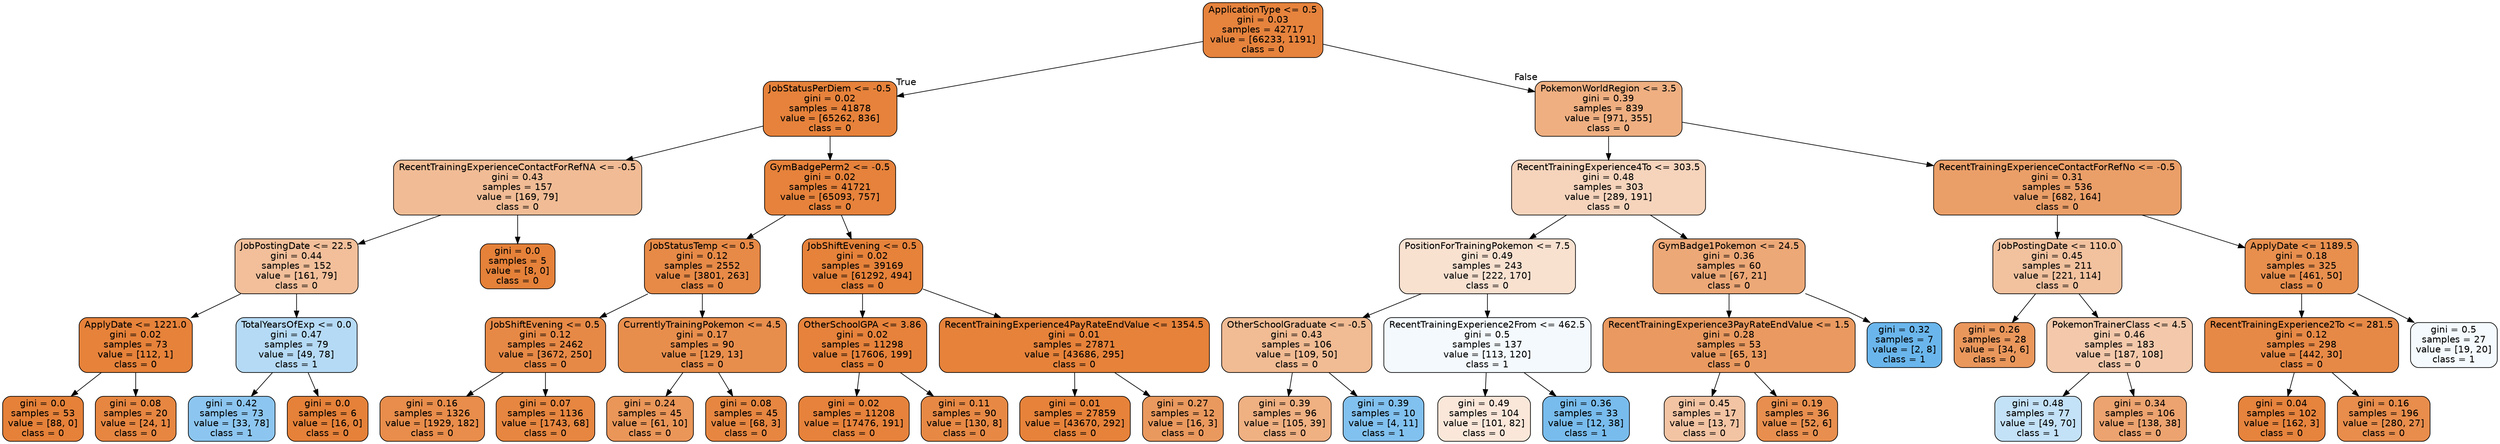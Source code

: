 digraph Tree {
node [shape=box, style="filled, rounded", color="black", fontname=helvetica] ;
edge [fontname=helvetica] ;
0 [label="ApplicationType <= 0.5\ngini = 0.03\nsamples = 42717\nvalue = [66233, 1191]\nclass = 0", fillcolor="#e58139fa"] ;
1 [label="JobStatusPerDiem <= -0.5\ngini = 0.02\nsamples = 41878\nvalue = [65262, 836]\nclass = 0", fillcolor="#e58139fc"] ;
0 -> 1 [labeldistance=2.5, labelangle=45, headlabel="True"] ;
2 [label="RecentTrainingExperienceContactForRefNA <= -0.5\ngini = 0.43\nsamples = 157\nvalue = [169, 79]\nclass = 0", fillcolor="#e5813988"] ;
1 -> 2 ;
3 [label="JobPostingDate <= 22.5\ngini = 0.44\nsamples = 152\nvalue = [161, 79]\nclass = 0", fillcolor="#e5813982"] ;
2 -> 3 ;
4 [label="ApplyDate <= 1221.0\ngini = 0.02\nsamples = 73\nvalue = [112, 1]\nclass = 0", fillcolor="#e58139fd"] ;
3 -> 4 ;
5 [label="gini = 0.0\nsamples = 53\nvalue = [88, 0]\nclass = 0", fillcolor="#e58139ff"] ;
4 -> 5 ;
6 [label="gini = 0.08\nsamples = 20\nvalue = [24, 1]\nclass = 0", fillcolor="#e58139f4"] ;
4 -> 6 ;
7 [label="TotalYearsOfExp <= 0.0\ngini = 0.47\nsamples = 79\nvalue = [49, 78]\nclass = 1", fillcolor="#399de55f"] ;
3 -> 7 ;
8 [label="gini = 0.42\nsamples = 73\nvalue = [33, 78]\nclass = 1", fillcolor="#399de593"] ;
7 -> 8 ;
9 [label="gini = 0.0\nsamples = 6\nvalue = [16, 0]\nclass = 0", fillcolor="#e58139ff"] ;
7 -> 9 ;
10 [label="gini = 0.0\nsamples = 5\nvalue = [8, 0]\nclass = 0", fillcolor="#e58139ff"] ;
2 -> 10 ;
11 [label="GymBadgePerm2 <= -0.5\ngini = 0.02\nsamples = 41721\nvalue = [65093, 757]\nclass = 0", fillcolor="#e58139fc"] ;
1 -> 11 ;
12 [label="JobStatusTemp <= 0.5\ngini = 0.12\nsamples = 2552\nvalue = [3801, 263]\nclass = 0", fillcolor="#e58139ed"] ;
11 -> 12 ;
13 [label="JobShiftEvening <= 0.5\ngini = 0.12\nsamples = 2462\nvalue = [3672, 250]\nclass = 0", fillcolor="#e58139ee"] ;
12 -> 13 ;
14 [label="gini = 0.16\nsamples = 1326\nvalue = [1929, 182]\nclass = 0", fillcolor="#e58139e7"] ;
13 -> 14 ;
15 [label="gini = 0.07\nsamples = 1136\nvalue = [1743, 68]\nclass = 0", fillcolor="#e58139f5"] ;
13 -> 15 ;
16 [label="CurrentlyTrainingPokemon <= 4.5\ngini = 0.17\nsamples = 90\nvalue = [129, 13]\nclass = 0", fillcolor="#e58139e5"] ;
12 -> 16 ;
17 [label="gini = 0.24\nsamples = 45\nvalue = [61, 10]\nclass = 0", fillcolor="#e58139d5"] ;
16 -> 17 ;
18 [label="gini = 0.08\nsamples = 45\nvalue = [68, 3]\nclass = 0", fillcolor="#e58139f4"] ;
16 -> 18 ;
19 [label="JobShiftEvening <= 0.5\ngini = 0.02\nsamples = 39169\nvalue = [61292, 494]\nclass = 0", fillcolor="#e58139fd"] ;
11 -> 19 ;
20 [label="OtherSchoolGPA <= 3.86\ngini = 0.02\nsamples = 11298\nvalue = [17606, 199]\nclass = 0", fillcolor="#e58139fc"] ;
19 -> 20 ;
21 [label="gini = 0.02\nsamples = 11208\nvalue = [17476, 191]\nclass = 0", fillcolor="#e58139fc"] ;
20 -> 21 ;
22 [label="gini = 0.11\nsamples = 90\nvalue = [130, 8]\nclass = 0", fillcolor="#e58139ef"] ;
20 -> 22 ;
23 [label="RecentTrainingExperience4PayRateEndValue <= 1354.5\ngini = 0.01\nsamples = 27871\nvalue = [43686, 295]\nclass = 0", fillcolor="#e58139fd"] ;
19 -> 23 ;
24 [label="gini = 0.01\nsamples = 27859\nvalue = [43670, 292]\nclass = 0", fillcolor="#e58139fd"] ;
23 -> 24 ;
25 [label="gini = 0.27\nsamples = 12\nvalue = [16, 3]\nclass = 0", fillcolor="#e58139cf"] ;
23 -> 25 ;
26 [label="PokemonWorldRegion <= 3.5\ngini = 0.39\nsamples = 839\nvalue = [971, 355]\nclass = 0", fillcolor="#e58139a2"] ;
0 -> 26 [labeldistance=2.5, labelangle=-45, headlabel="False"] ;
27 [label="RecentTrainingExperience4To <= 303.5\ngini = 0.48\nsamples = 303\nvalue = [289, 191]\nclass = 0", fillcolor="#e5813956"] ;
26 -> 27 ;
28 [label="PositionForTrainingPokemon <= 7.5\ngini = 0.49\nsamples = 243\nvalue = [222, 170]\nclass = 0", fillcolor="#e581393c"] ;
27 -> 28 ;
29 [label="OtherSchoolGraduate <= -0.5\ngini = 0.43\nsamples = 106\nvalue = [109, 50]\nclass = 0", fillcolor="#e581398a"] ;
28 -> 29 ;
30 [label="gini = 0.39\nsamples = 96\nvalue = [105, 39]\nclass = 0", fillcolor="#e58139a0"] ;
29 -> 30 ;
31 [label="gini = 0.39\nsamples = 10\nvalue = [4, 11]\nclass = 1", fillcolor="#399de5a2"] ;
29 -> 31 ;
32 [label="RecentTrainingExperience2From <= 462.5\ngini = 0.5\nsamples = 137\nvalue = [113, 120]\nclass = 1", fillcolor="#399de50f"] ;
28 -> 32 ;
33 [label="gini = 0.49\nsamples = 104\nvalue = [101, 82]\nclass = 0", fillcolor="#e5813930"] ;
32 -> 33 ;
34 [label="gini = 0.36\nsamples = 33\nvalue = [12, 38]\nclass = 1", fillcolor="#399de5ae"] ;
32 -> 34 ;
35 [label="GymBadge1Pokemon <= 24.5\ngini = 0.36\nsamples = 60\nvalue = [67, 21]\nclass = 0", fillcolor="#e58139af"] ;
27 -> 35 ;
36 [label="RecentTrainingExperience3PayRateEndValue <= 1.5\ngini = 0.28\nsamples = 53\nvalue = [65, 13]\nclass = 0", fillcolor="#e58139cc"] ;
35 -> 36 ;
37 [label="gini = 0.45\nsamples = 17\nvalue = [13, 7]\nclass = 0", fillcolor="#e5813976"] ;
36 -> 37 ;
38 [label="gini = 0.19\nsamples = 36\nvalue = [52, 6]\nclass = 0", fillcolor="#e58139e2"] ;
36 -> 38 ;
39 [label="gini = 0.32\nsamples = 7\nvalue = [2, 8]\nclass = 1", fillcolor="#399de5bf"] ;
35 -> 39 ;
40 [label="RecentTrainingExperienceContactForRefNo <= -0.5\ngini = 0.31\nsamples = 536\nvalue = [682, 164]\nclass = 0", fillcolor="#e58139c2"] ;
26 -> 40 ;
41 [label="JobPostingDate <= 110.0\ngini = 0.45\nsamples = 211\nvalue = [221, 114]\nclass = 0", fillcolor="#e581397b"] ;
40 -> 41 ;
42 [label="gini = 0.26\nsamples = 28\nvalue = [34, 6]\nclass = 0", fillcolor="#e58139d2"] ;
41 -> 42 ;
43 [label="PokemonTrainerClass <= 4.5\ngini = 0.46\nsamples = 183\nvalue = [187, 108]\nclass = 0", fillcolor="#e581396c"] ;
41 -> 43 ;
44 [label="gini = 0.48\nsamples = 77\nvalue = [49, 70]\nclass = 1", fillcolor="#399de54d"] ;
43 -> 44 ;
45 [label="gini = 0.34\nsamples = 106\nvalue = [138, 38]\nclass = 0", fillcolor="#e58139b9"] ;
43 -> 45 ;
46 [label="ApplyDate <= 1189.5\ngini = 0.18\nsamples = 325\nvalue = [461, 50]\nclass = 0", fillcolor="#e58139e3"] ;
40 -> 46 ;
47 [label="RecentTrainingExperience2To <= 281.5\ngini = 0.12\nsamples = 298\nvalue = [442, 30]\nclass = 0", fillcolor="#e58139ee"] ;
46 -> 47 ;
48 [label="gini = 0.04\nsamples = 102\nvalue = [162, 3]\nclass = 0", fillcolor="#e58139fa"] ;
47 -> 48 ;
49 [label="gini = 0.16\nsamples = 196\nvalue = [280, 27]\nclass = 0", fillcolor="#e58139e6"] ;
47 -> 49 ;
50 [label="gini = 0.5\nsamples = 27\nvalue = [19, 20]\nclass = 1", fillcolor="#399de50d"] ;
46 -> 50 ;
}
